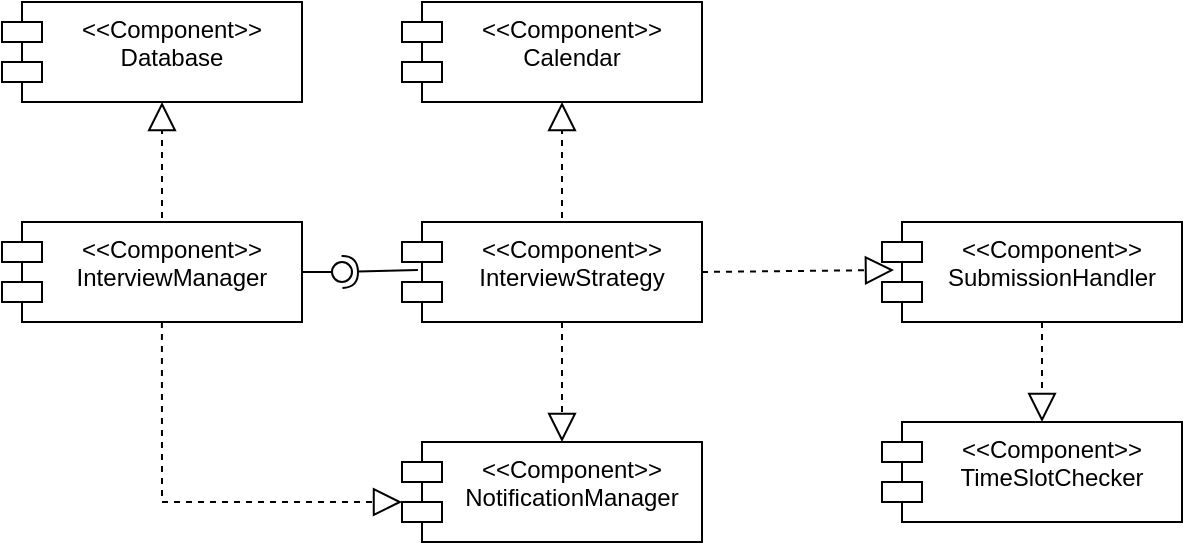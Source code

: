 <mxfile version="26.2.2">
  <diagram name="Page-1" id="aoZUUVvXaLKzMGomDm1n">
    <mxGraphModel dx="766" dy="521" grid="1" gridSize="10" guides="1" tooltips="1" connect="1" arrows="1" fold="1" page="1" pageScale="1" pageWidth="850" pageHeight="1100" math="0" shadow="0">
      <root>
        <mxCell id="0" />
        <mxCell id="1" parent="0" />
        <mxCell id="q5GbR-MSeyZgJuaERA4j-1" value="&amp;lt;&amp;lt;Component&amp;gt;&amp;gt;&lt;div&gt;Database&lt;/div&gt;" style="shape=module;align=left;spacingLeft=20;align=center;verticalAlign=top;whiteSpace=wrap;html=1;" vertex="1" parent="1">
          <mxGeometry x="40" y="110" width="150" height="50" as="geometry" />
        </mxCell>
        <mxCell id="q5GbR-MSeyZgJuaERA4j-2" value="" style="endArrow=block;dashed=1;endFill=0;endSize=12;html=1;rounded=0;entryX=0.6;entryY=1.04;entryDx=0;entryDy=0;entryPerimeter=0;" edge="1" parent="1">
          <mxGeometry width="160" relative="1" as="geometry">
            <mxPoint x="120" y="218" as="sourcePoint" />
            <mxPoint x="120" y="160" as="targetPoint" />
          </mxGeometry>
        </mxCell>
        <mxCell id="q5GbR-MSeyZgJuaERA4j-3" value="&amp;lt;&amp;lt;Component&amp;gt;&amp;gt;&lt;div&gt;InterviewManager&lt;/div&gt;" style="shape=module;align=left;spacingLeft=20;align=center;verticalAlign=top;whiteSpace=wrap;html=1;" vertex="1" parent="1">
          <mxGeometry x="40" y="220" width="150" height="50" as="geometry" />
        </mxCell>
        <mxCell id="q5GbR-MSeyZgJuaERA4j-4" value="&amp;lt;&amp;lt;Component&amp;gt;&amp;gt;&lt;div&gt;Calendar&lt;/div&gt;" style="shape=module;align=left;spacingLeft=20;align=center;verticalAlign=top;whiteSpace=wrap;html=1;" vertex="1" parent="1">
          <mxGeometry x="240" y="110" width="150" height="50" as="geometry" />
        </mxCell>
        <mxCell id="q5GbR-MSeyZgJuaERA4j-5" value="&amp;lt;&amp;lt;Component&amp;gt;&amp;gt;&lt;div&gt;InterviewStrategy&lt;/div&gt;" style="shape=module;align=left;spacingLeft=20;align=center;verticalAlign=top;whiteSpace=wrap;html=1;" vertex="1" parent="1">
          <mxGeometry x="240" y="220" width="150" height="50" as="geometry" />
        </mxCell>
        <mxCell id="q5GbR-MSeyZgJuaERA4j-9" value="" style="rounded=0;orthogonalLoop=1;jettySize=auto;html=1;endArrow=halfCircle;endFill=0;endSize=6;strokeWidth=1;sketch=0;exitX=0.053;exitY=0.48;exitDx=0;exitDy=0;exitPerimeter=0;" edge="1" target="q5GbR-MSeyZgJuaERA4j-11" parent="1" source="q5GbR-MSeyZgJuaERA4j-5">
          <mxGeometry relative="1" as="geometry">
            <mxPoint x="230" y="245" as="sourcePoint" />
          </mxGeometry>
        </mxCell>
        <mxCell id="q5GbR-MSeyZgJuaERA4j-10" value="" style="rounded=0;orthogonalLoop=1;jettySize=auto;html=1;endArrow=oval;endFill=0;sketch=0;sourcePerimeterSpacing=0;targetPerimeterSpacing=0;endSize=10;" edge="1" target="q5GbR-MSeyZgJuaERA4j-11" parent="1">
          <mxGeometry relative="1" as="geometry">
            <mxPoint x="190" y="245" as="sourcePoint" />
          </mxGeometry>
        </mxCell>
        <mxCell id="q5GbR-MSeyZgJuaERA4j-11" value="" style="ellipse;whiteSpace=wrap;html=1;align=center;aspect=fixed;fillColor=none;strokeColor=none;resizable=0;perimeter=centerPerimeter;rotatable=0;allowArrows=0;points=[];outlineConnect=1;" vertex="1" parent="1">
          <mxGeometry x="205" y="240" width="10" height="10" as="geometry" />
        </mxCell>
        <mxCell id="q5GbR-MSeyZgJuaERA4j-12" value="" style="endArrow=block;dashed=1;endFill=0;endSize=12;html=1;rounded=0;" edge="1" parent="1">
          <mxGeometry width="160" relative="1" as="geometry">
            <mxPoint x="320" y="218" as="sourcePoint" />
            <mxPoint x="320" y="160" as="targetPoint" />
          </mxGeometry>
        </mxCell>
        <mxCell id="q5GbR-MSeyZgJuaERA4j-13" value="&amp;lt;&amp;lt;Component&amp;gt;&amp;gt;&lt;div&gt;NotificationManager&lt;/div&gt;" style="shape=module;align=left;spacingLeft=20;align=center;verticalAlign=top;whiteSpace=wrap;html=1;" vertex="1" parent="1">
          <mxGeometry x="240" y="330" width="150" height="50" as="geometry" />
        </mxCell>
        <mxCell id="q5GbR-MSeyZgJuaERA4j-14" value="" style="endArrow=block;dashed=1;endFill=0;endSize=12;html=1;rounded=0;exitX=0.533;exitY=1;exitDx=0;exitDy=0;exitPerimeter=0;" edge="1" parent="1" source="q5GbR-MSeyZgJuaERA4j-3">
          <mxGeometry width="160" relative="1" as="geometry">
            <mxPoint x="114.5" y="300" as="sourcePoint" />
            <mxPoint x="240" y="360" as="targetPoint" />
            <Array as="points">
              <mxPoint x="120" y="360" />
            </Array>
          </mxGeometry>
        </mxCell>
        <mxCell id="q5GbR-MSeyZgJuaERA4j-15" value="&amp;lt;&amp;lt;Component&amp;gt;&amp;gt;&lt;div&gt;SubmissionHandler&lt;/div&gt;" style="shape=module;align=left;spacingLeft=20;align=center;verticalAlign=top;whiteSpace=wrap;html=1;" vertex="1" parent="1">
          <mxGeometry x="480" y="220" width="150" height="50" as="geometry" />
        </mxCell>
        <mxCell id="q5GbR-MSeyZgJuaERA4j-16" value="" style="endArrow=block;dashed=1;endFill=0;endSize=12;html=1;rounded=0;exitX=1;exitY=0.5;exitDx=0;exitDy=0;entryX=0.04;entryY=0.48;entryDx=0;entryDy=0;entryPerimeter=0;" edge="1" parent="1" source="q5GbR-MSeyZgJuaERA4j-5" target="q5GbR-MSeyZgJuaERA4j-15">
          <mxGeometry width="160" relative="1" as="geometry">
            <mxPoint x="431" y="240" as="sourcePoint" />
            <mxPoint x="431" y="182" as="targetPoint" />
          </mxGeometry>
        </mxCell>
        <mxCell id="q5GbR-MSeyZgJuaERA4j-17" value="" style="endArrow=block;dashed=1;endFill=0;endSize=12;html=1;rounded=0;" edge="1" parent="1">
          <mxGeometry width="160" relative="1" as="geometry">
            <mxPoint x="320" y="270" as="sourcePoint" />
            <mxPoint x="320" y="330" as="targetPoint" />
          </mxGeometry>
        </mxCell>
        <mxCell id="q5GbR-MSeyZgJuaERA4j-18" value="&amp;lt;&amp;lt;Component&amp;gt;&amp;gt;&lt;div&gt;TimeSlotChecker&lt;/div&gt;" style="shape=module;align=left;spacingLeft=20;align=center;verticalAlign=top;whiteSpace=wrap;html=1;" vertex="1" parent="1">
          <mxGeometry x="480" y="320" width="150" height="50" as="geometry" />
        </mxCell>
        <mxCell id="q5GbR-MSeyZgJuaERA4j-19" value="" style="endArrow=block;dashed=1;endFill=0;endSize=12;html=1;rounded=0;" edge="1" parent="1">
          <mxGeometry width="160" relative="1" as="geometry">
            <mxPoint x="560" y="270" as="sourcePoint" />
            <mxPoint x="560" y="320" as="targetPoint" />
          </mxGeometry>
        </mxCell>
      </root>
    </mxGraphModel>
  </diagram>
</mxfile>
